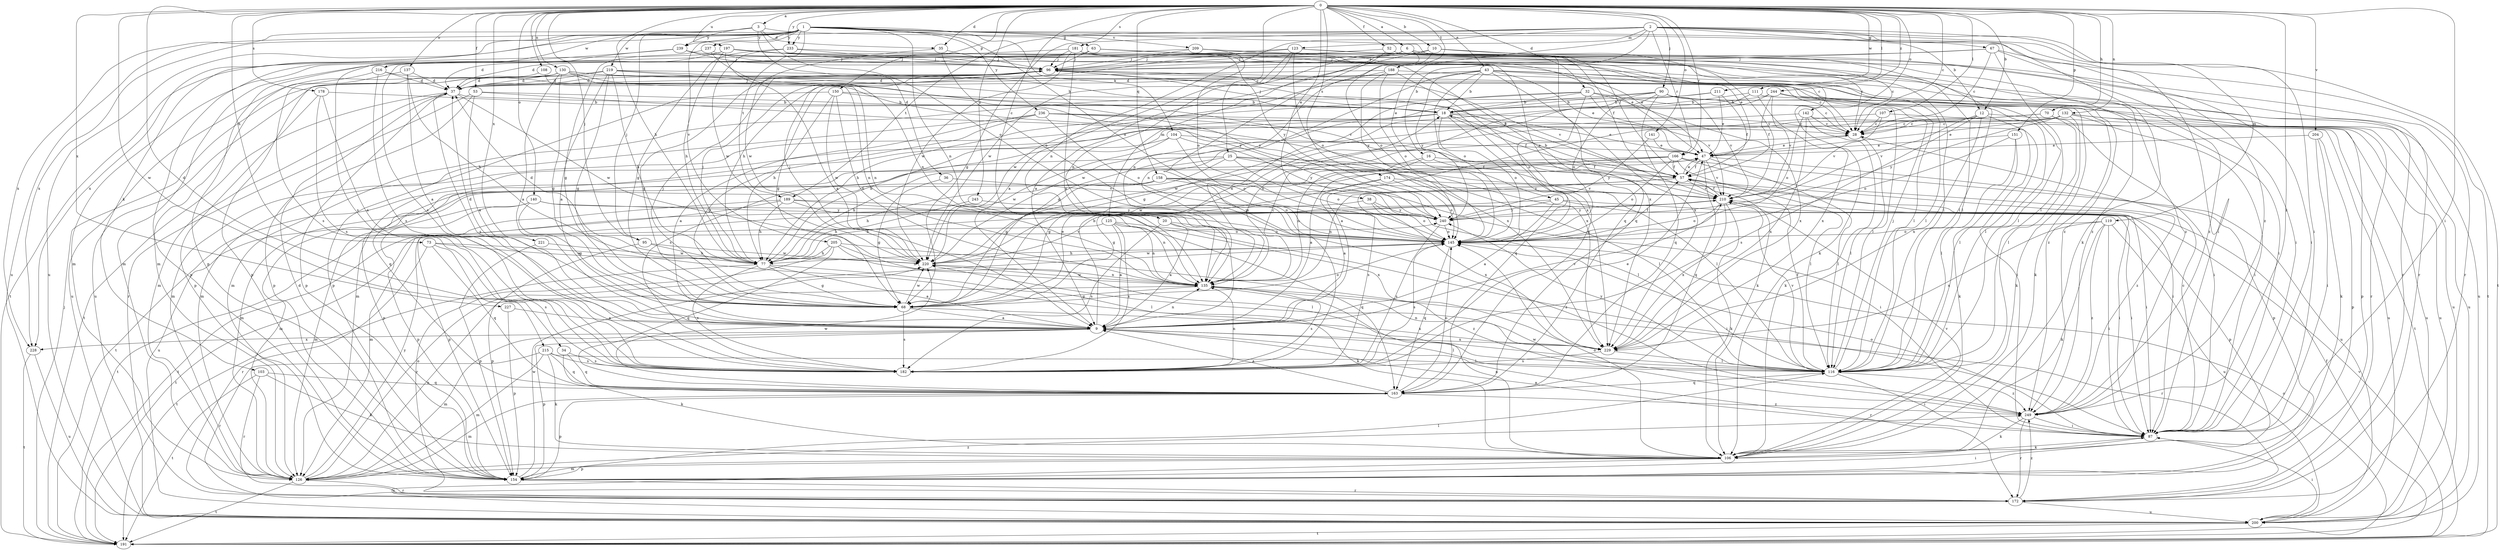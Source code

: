 strict digraph  {
0;
1;
2;
3;
6;
9;
10;
12;
16;
18;
20;
25;
28;
32;
34;
35;
36;
37;
38;
43;
45;
47;
52;
53;
57;
63;
67;
68;
70;
73;
77;
87;
90;
95;
96;
103;
104;
106;
107;
108;
111;
116;
119;
123;
125;
126;
130;
132;
135;
137;
140;
141;
142;
145;
150;
151;
154;
158;
163;
166;
172;
174;
178;
181;
182;
188;
189;
191;
197;
200;
204;
205;
209;
210;
211;
215;
216;
219;
220;
221;
227;
228;
229;
233;
236;
237;
239;
240;
243;
244;
249;
0 -> 3  [label=a];
0 -> 6  [label=a];
0 -> 10  [label=b];
0 -> 12  [label=b];
0 -> 20  [label=c];
0 -> 25  [label=c];
0 -> 28  [label=c];
0 -> 32  [label=d];
0 -> 34  [label=d];
0 -> 35  [label=d];
0 -> 38  [label=e];
0 -> 43  [label=e];
0 -> 52  [label=f];
0 -> 53  [label=f];
0 -> 70  [label=h];
0 -> 73  [label=h];
0 -> 77  [label=h];
0 -> 87  [label=i];
0 -> 90  [label=j];
0 -> 95  [label=j];
0 -> 107  [label=l];
0 -> 108  [label=l];
0 -> 111  [label=l];
0 -> 130  [label=n];
0 -> 132  [label=n];
0 -> 137  [label=o];
0 -> 140  [label=o];
0 -> 141  [label=o];
0 -> 142  [label=o];
0 -> 150  [label=p];
0 -> 151  [label=p];
0 -> 158  [label=q];
0 -> 166  [label=r];
0 -> 174  [label=s];
0 -> 178  [label=s];
0 -> 181  [label=s];
0 -> 188  [label=t];
0 -> 197  [label=u];
0 -> 204  [label=v];
0 -> 211  [label=w];
0 -> 215  [label=w];
0 -> 221  [label=x];
0 -> 227  [label=x];
0 -> 233  [label=y];
0 -> 243  [label=z];
0 -> 244  [label=z];
0 -> 249  [label=z];
1 -> 57  [label=f];
1 -> 63  [label=g];
1 -> 87  [label=i];
1 -> 95  [label=j];
1 -> 103  [label=k];
1 -> 104  [label=k];
1 -> 135  [label=n];
1 -> 145  [label=o];
1 -> 189  [label=t];
1 -> 200  [label=u];
1 -> 205  [label=v];
1 -> 209  [label=v];
1 -> 216  [label=w];
1 -> 219  [label=w];
1 -> 228  [label=x];
1 -> 233  [label=y];
1 -> 236  [label=y];
1 -> 237  [label=y];
1 -> 239  [label=y];
2 -> 12  [label=b];
2 -> 16  [label=b];
2 -> 45  [label=e];
2 -> 67  [label=g];
2 -> 68  [label=g];
2 -> 87  [label=i];
2 -> 106  [label=k];
2 -> 119  [label=m];
2 -> 123  [label=m];
2 -> 135  [label=n];
2 -> 166  [label=r];
2 -> 189  [label=t];
2 -> 191  [label=t];
2 -> 228  [label=x];
3 -> 35  [label=d];
3 -> 36  [label=d];
3 -> 145  [label=o];
3 -> 200  [label=u];
3 -> 228  [label=x];
3 -> 239  [label=y];
3 -> 249  [label=z];
6 -> 9  [label=a];
6 -> 57  [label=f];
6 -> 96  [label=j];
6 -> 116  [label=l];
6 -> 125  [label=m];
6 -> 145  [label=o];
6 -> 172  [label=r];
9 -> 18  [label=b];
9 -> 116  [label=l];
9 -> 126  [label=m];
9 -> 135  [label=n];
9 -> 154  [label=p];
9 -> 172  [label=r];
9 -> 210  [label=v];
9 -> 228  [label=x];
9 -> 229  [label=x];
10 -> 9  [label=a];
10 -> 87  [label=i];
10 -> 96  [label=j];
10 -> 135  [label=n];
10 -> 210  [label=v];
10 -> 249  [label=z];
12 -> 28  [label=c];
12 -> 116  [label=l];
12 -> 182  [label=s];
12 -> 200  [label=u];
12 -> 210  [label=v];
12 -> 229  [label=x];
16 -> 57  [label=f];
16 -> 68  [label=g];
16 -> 116  [label=l];
16 -> 135  [label=n];
18 -> 28  [label=c];
18 -> 47  [label=e];
18 -> 57  [label=f];
18 -> 77  [label=h];
18 -> 96  [label=j];
18 -> 126  [label=m];
18 -> 145  [label=o];
18 -> 163  [label=q];
20 -> 9  [label=a];
20 -> 87  [label=i];
20 -> 145  [label=o];
20 -> 182  [label=s];
25 -> 57  [label=f];
25 -> 68  [label=g];
25 -> 87  [label=i];
25 -> 116  [label=l];
25 -> 145  [label=o];
25 -> 154  [label=p];
25 -> 191  [label=t];
28 -> 47  [label=e];
28 -> 116  [label=l];
32 -> 18  [label=b];
32 -> 77  [label=h];
32 -> 116  [label=l];
32 -> 135  [label=n];
32 -> 145  [label=o];
32 -> 210  [label=v];
32 -> 229  [label=x];
34 -> 106  [label=k];
34 -> 163  [label=q];
34 -> 182  [label=s];
35 -> 96  [label=j];
35 -> 145  [label=o];
35 -> 220  [label=w];
36 -> 68  [label=g];
36 -> 210  [label=v];
37 -> 18  [label=b];
37 -> 96  [label=j];
37 -> 126  [label=m];
37 -> 154  [label=p];
37 -> 182  [label=s];
37 -> 191  [label=t];
37 -> 220  [label=w];
38 -> 145  [label=o];
38 -> 191  [label=t];
38 -> 229  [label=x];
38 -> 240  [label=y];
43 -> 18  [label=b];
43 -> 37  [label=d];
43 -> 47  [label=e];
43 -> 68  [label=g];
43 -> 87  [label=i];
43 -> 116  [label=l];
43 -> 135  [label=n];
43 -> 145  [label=o];
43 -> 200  [label=u];
43 -> 229  [label=x];
43 -> 240  [label=y];
45 -> 9  [label=a];
45 -> 77  [label=h];
45 -> 87  [label=i];
45 -> 154  [label=p];
45 -> 240  [label=y];
47 -> 57  [label=f];
47 -> 77  [label=h];
47 -> 116  [label=l];
47 -> 154  [label=p];
47 -> 163  [label=q];
47 -> 210  [label=v];
52 -> 28  [label=c];
52 -> 96  [label=j];
52 -> 163  [label=q];
52 -> 182  [label=s];
53 -> 9  [label=a];
53 -> 18  [label=b];
53 -> 154  [label=p];
53 -> 172  [label=r];
53 -> 229  [label=x];
57 -> 18  [label=b];
57 -> 47  [label=e];
57 -> 87  [label=i];
57 -> 135  [label=n];
57 -> 182  [label=s];
57 -> 210  [label=v];
63 -> 28  [label=c];
63 -> 37  [label=d];
63 -> 47  [label=e];
63 -> 96  [label=j];
63 -> 106  [label=k];
63 -> 126  [label=m];
67 -> 28  [label=c];
67 -> 87  [label=i];
67 -> 96  [label=j];
67 -> 116  [label=l];
67 -> 126  [label=m];
67 -> 191  [label=t];
68 -> 9  [label=a];
68 -> 37  [label=d];
68 -> 47  [label=e];
68 -> 96  [label=j];
68 -> 145  [label=o];
68 -> 182  [label=s];
68 -> 220  [label=w];
68 -> 229  [label=x];
70 -> 9  [label=a];
70 -> 28  [label=c];
70 -> 87  [label=i];
70 -> 116  [label=l];
73 -> 116  [label=l];
73 -> 163  [label=q];
73 -> 172  [label=r];
73 -> 182  [label=s];
73 -> 220  [label=w];
77 -> 9  [label=a];
77 -> 37  [label=d];
77 -> 68  [label=g];
77 -> 96  [label=j];
77 -> 106  [label=k];
77 -> 182  [label=s];
77 -> 191  [label=t];
87 -> 9  [label=a];
87 -> 28  [label=c];
87 -> 106  [label=k];
87 -> 145  [label=o];
90 -> 18  [label=b];
90 -> 28  [label=c];
90 -> 68  [label=g];
90 -> 106  [label=k];
90 -> 135  [label=n];
90 -> 145  [label=o];
90 -> 163  [label=q];
90 -> 200  [label=u];
90 -> 210  [label=v];
95 -> 77  [label=h];
95 -> 154  [label=p];
95 -> 220  [label=w];
96 -> 37  [label=d];
96 -> 68  [label=g];
96 -> 116  [label=l];
96 -> 210  [label=v];
96 -> 229  [label=x];
103 -> 106  [label=k];
103 -> 163  [label=q];
103 -> 172  [label=r];
103 -> 191  [label=t];
104 -> 47  [label=e];
104 -> 145  [label=o];
104 -> 163  [label=q];
104 -> 220  [label=w];
104 -> 240  [label=y];
106 -> 126  [label=m];
106 -> 135  [label=n];
106 -> 145  [label=o];
106 -> 154  [label=p];
106 -> 200  [label=u];
106 -> 210  [label=v];
107 -> 28  [label=c];
107 -> 126  [label=m];
107 -> 191  [label=t];
107 -> 210  [label=v];
108 -> 37  [label=d];
108 -> 135  [label=n];
111 -> 18  [label=b];
111 -> 68  [label=g];
111 -> 200  [label=u];
111 -> 229  [label=x];
116 -> 57  [label=f];
116 -> 87  [label=i];
116 -> 96  [label=j];
116 -> 163  [label=q];
116 -> 210  [label=v];
116 -> 240  [label=y];
116 -> 249  [label=z];
119 -> 87  [label=i];
119 -> 106  [label=k];
119 -> 145  [label=o];
119 -> 200  [label=u];
119 -> 229  [label=x];
119 -> 249  [label=z];
123 -> 77  [label=h];
123 -> 96  [label=j];
123 -> 116  [label=l];
123 -> 135  [label=n];
123 -> 145  [label=o];
123 -> 220  [label=w];
123 -> 249  [label=z];
125 -> 9  [label=a];
125 -> 135  [label=n];
125 -> 145  [label=o];
125 -> 163  [label=q];
125 -> 182  [label=s];
125 -> 191  [label=t];
126 -> 135  [label=n];
126 -> 145  [label=o];
126 -> 172  [label=r];
126 -> 191  [label=t];
126 -> 240  [label=y];
126 -> 249  [label=z];
130 -> 9  [label=a];
130 -> 28  [label=c];
130 -> 37  [label=d];
130 -> 68  [label=g];
130 -> 135  [label=n];
130 -> 154  [label=p];
130 -> 200  [label=u];
130 -> 210  [label=v];
130 -> 249  [label=z];
132 -> 28  [label=c];
132 -> 47  [label=e];
132 -> 87  [label=i];
132 -> 106  [label=k];
132 -> 154  [label=p];
132 -> 200  [label=u];
132 -> 220  [label=w];
132 -> 240  [label=y];
135 -> 28  [label=c];
135 -> 68  [label=g];
135 -> 172  [label=r];
135 -> 182  [label=s];
135 -> 220  [label=w];
137 -> 9  [label=a];
137 -> 37  [label=d];
137 -> 77  [label=h];
137 -> 182  [label=s];
140 -> 68  [label=g];
140 -> 126  [label=m];
140 -> 154  [label=p];
140 -> 240  [label=y];
140 -> 249  [label=z];
141 -> 47  [label=e];
141 -> 240  [label=y];
142 -> 28  [label=c];
142 -> 106  [label=k];
142 -> 145  [label=o];
142 -> 182  [label=s];
142 -> 200  [label=u];
142 -> 229  [label=x];
145 -> 57  [label=f];
145 -> 77  [label=h];
145 -> 163  [label=q];
145 -> 182  [label=s];
145 -> 220  [label=w];
150 -> 18  [label=b];
150 -> 77  [label=h];
150 -> 135  [label=n];
150 -> 154  [label=p];
150 -> 220  [label=w];
150 -> 229  [label=x];
151 -> 47  [label=e];
151 -> 106  [label=k];
151 -> 116  [label=l];
151 -> 145  [label=o];
154 -> 37  [label=d];
154 -> 87  [label=i];
154 -> 116  [label=l];
154 -> 172  [label=r];
154 -> 220  [label=w];
158 -> 77  [label=h];
158 -> 87  [label=i];
158 -> 116  [label=l];
158 -> 126  [label=m];
158 -> 145  [label=o];
158 -> 200  [label=u];
158 -> 210  [label=v];
163 -> 9  [label=a];
163 -> 126  [label=m];
163 -> 145  [label=o];
163 -> 154  [label=p];
163 -> 220  [label=w];
163 -> 249  [label=z];
166 -> 9  [label=a];
166 -> 57  [label=f];
166 -> 116  [label=l];
166 -> 126  [label=m];
166 -> 145  [label=o];
166 -> 200  [label=u];
166 -> 220  [label=w];
166 -> 249  [label=z];
172 -> 200  [label=u];
172 -> 249  [label=z];
174 -> 9  [label=a];
174 -> 68  [label=g];
174 -> 145  [label=o];
174 -> 210  [label=v];
178 -> 9  [label=a];
178 -> 18  [label=b];
178 -> 154  [label=p];
178 -> 182  [label=s];
181 -> 9  [label=a];
181 -> 47  [label=e];
181 -> 96  [label=j];
181 -> 126  [label=m];
181 -> 163  [label=q];
181 -> 220  [label=w];
181 -> 240  [label=y];
182 -> 47  [label=e];
182 -> 135  [label=n];
188 -> 37  [label=d];
188 -> 116  [label=l];
188 -> 145  [label=o];
188 -> 163  [label=q];
188 -> 220  [label=w];
188 -> 240  [label=y];
189 -> 77  [label=h];
189 -> 135  [label=n];
189 -> 154  [label=p];
189 -> 191  [label=t];
189 -> 229  [label=x];
189 -> 240  [label=y];
191 -> 57  [label=f];
191 -> 96  [label=j];
191 -> 145  [label=o];
191 -> 210  [label=v];
197 -> 9  [label=a];
197 -> 28  [label=c];
197 -> 47  [label=e];
197 -> 77  [label=h];
197 -> 96  [label=j];
197 -> 172  [label=r];
197 -> 182  [label=s];
197 -> 191  [label=t];
200 -> 87  [label=i];
200 -> 191  [label=t];
204 -> 47  [label=e];
204 -> 87  [label=i];
204 -> 106  [label=k];
204 -> 154  [label=p];
205 -> 77  [label=h];
205 -> 116  [label=l];
205 -> 135  [label=n];
205 -> 163  [label=q];
205 -> 172  [label=r];
205 -> 249  [label=z];
209 -> 96  [label=j];
209 -> 116  [label=l];
209 -> 145  [label=o];
209 -> 154  [label=p];
209 -> 249  [label=z];
210 -> 57  [label=f];
210 -> 87  [label=i];
210 -> 106  [label=k];
210 -> 126  [label=m];
210 -> 145  [label=o];
210 -> 229  [label=x];
210 -> 240  [label=y];
211 -> 18  [label=b];
211 -> 47  [label=e];
211 -> 57  [label=f];
211 -> 126  [label=m];
215 -> 106  [label=k];
215 -> 116  [label=l];
215 -> 126  [label=m];
215 -> 163  [label=q];
215 -> 172  [label=r];
215 -> 182  [label=s];
216 -> 37  [label=d];
216 -> 154  [label=p];
216 -> 182  [label=s];
216 -> 240  [label=y];
219 -> 9  [label=a];
219 -> 18  [label=b];
219 -> 37  [label=d];
219 -> 57  [label=f];
219 -> 68  [label=g];
219 -> 77  [label=h];
219 -> 200  [label=u];
219 -> 240  [label=y];
220 -> 96  [label=j];
220 -> 135  [label=n];
220 -> 210  [label=v];
221 -> 154  [label=p];
221 -> 220  [label=w];
227 -> 9  [label=a];
227 -> 154  [label=p];
228 -> 191  [label=t];
228 -> 200  [label=u];
229 -> 116  [label=l];
229 -> 135  [label=n];
229 -> 182  [label=s];
233 -> 68  [label=g];
233 -> 96  [label=j];
233 -> 172  [label=r];
233 -> 220  [label=w];
236 -> 9  [label=a];
236 -> 28  [label=c];
236 -> 68  [label=g];
236 -> 87  [label=i];
236 -> 106  [label=k];
236 -> 126  [label=m];
236 -> 145  [label=o];
237 -> 68  [label=g];
237 -> 96  [label=j];
237 -> 135  [label=n];
239 -> 37  [label=d];
239 -> 96  [label=j];
239 -> 182  [label=s];
239 -> 229  [label=x];
239 -> 249  [label=z];
240 -> 145  [label=o];
240 -> 182  [label=s];
243 -> 77  [label=h];
243 -> 240  [label=y];
244 -> 18  [label=b];
244 -> 57  [label=f];
244 -> 116  [label=l];
244 -> 172  [label=r];
244 -> 210  [label=v];
244 -> 220  [label=w];
249 -> 87  [label=i];
249 -> 106  [label=k];
249 -> 172  [label=r];
249 -> 220  [label=w];
}
